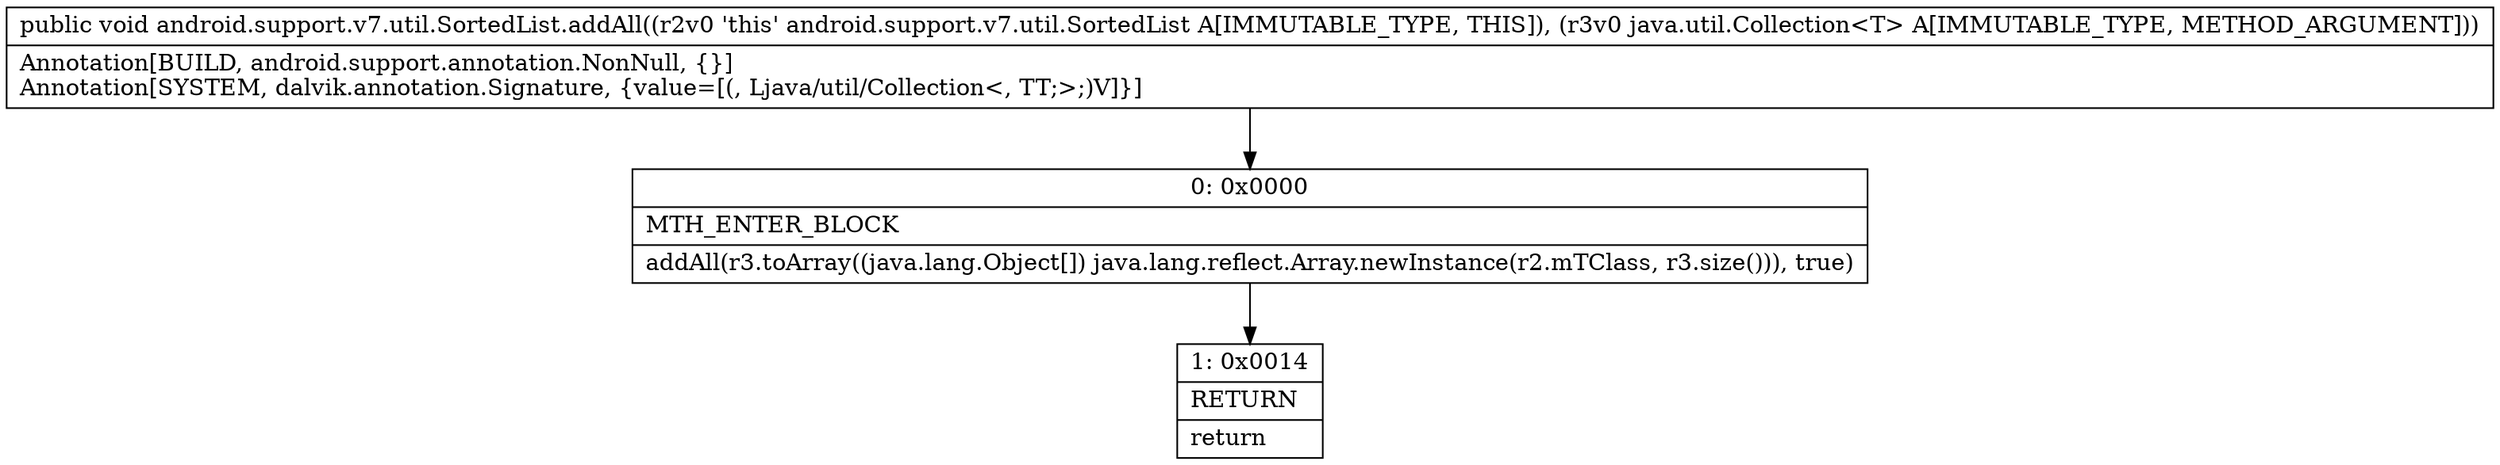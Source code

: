 digraph "CFG forandroid.support.v7.util.SortedList.addAll(Ljava\/util\/Collection;)V" {
Node_0 [shape=record,label="{0\:\ 0x0000|MTH_ENTER_BLOCK\l|addAll(r3.toArray((java.lang.Object[]) java.lang.reflect.Array.newInstance(r2.mTClass, r3.size())), true)\l}"];
Node_1 [shape=record,label="{1\:\ 0x0014|RETURN\l|return\l}"];
MethodNode[shape=record,label="{public void android.support.v7.util.SortedList.addAll((r2v0 'this' android.support.v7.util.SortedList A[IMMUTABLE_TYPE, THIS]), (r3v0 java.util.Collection\<T\> A[IMMUTABLE_TYPE, METHOD_ARGUMENT]))  | Annotation[BUILD, android.support.annotation.NonNull, \{\}]\lAnnotation[SYSTEM, dalvik.annotation.Signature, \{value=[(, Ljava\/util\/Collection\<, TT;\>;)V]\}]\l}"];
MethodNode -> Node_0;
Node_0 -> Node_1;
}

